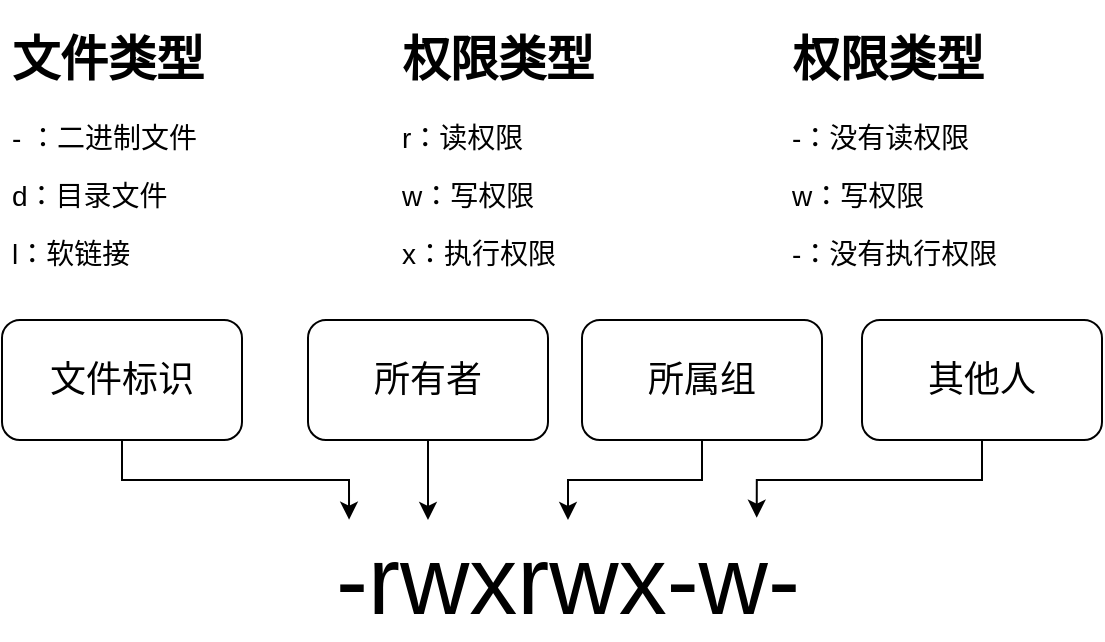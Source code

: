 <mxfile version="11.0.7" type="device"><diagram id="xWNdL6m7jIDKE_xNv398" name="Page-1"><mxGraphModel dx="744" dy="463" grid="1" gridSize="10" guides="1" tooltips="1" connect="1" arrows="1" fold="1" page="1" pageScale="1" pageWidth="827" pageHeight="1169" math="0" shadow="0"><root><mxCell id="0"/><mxCell id="1" parent="0"/><mxCell id="JdPYQ5lffOjlDGtjZ7Uf-10" style="edgeStyle=orthogonalEdgeStyle;rounded=0;orthogonalLoop=1;jettySize=auto;html=1;exitX=0.5;exitY=1;exitDx=0;exitDy=0;entryX=0.109;entryY=-0.003;entryDx=0;entryDy=0;entryPerimeter=0;strokeWidth=1;" edge="1" parent="1" source="JdPYQ5lffOjlDGtjZ7Uf-1" target="JdPYQ5lffOjlDGtjZ7Uf-3"><mxGeometry relative="1" as="geometry"/></mxCell><mxCell id="JdPYQ5lffOjlDGtjZ7Uf-1" value="&lt;font style=&quot;font-size: 18px&quot;&gt;文件标识&lt;/font&gt;" style="rounded=1;whiteSpace=wrap;html=1;gradientColor=none;" vertex="1" parent="1"><mxGeometry x="70" y="300" width="120" height="60" as="geometry"/></mxCell><mxCell id="JdPYQ5lffOjlDGtjZ7Uf-15" style="edgeStyle=orthogonalEdgeStyle;rounded=0;orthogonalLoop=1;jettySize=auto;html=1;exitX=0.5;exitY=1;exitDx=0;exitDy=0;entryX=0.25;entryY=0;entryDx=0;entryDy=0;" edge="1" parent="1" source="JdPYQ5lffOjlDGtjZ7Uf-4" target="JdPYQ5lffOjlDGtjZ7Uf-3"><mxGeometry relative="1" as="geometry"/></mxCell><mxCell id="JdPYQ5lffOjlDGtjZ7Uf-4" value="&lt;font style=&quot;font-size: 18px&quot;&gt;所有者&lt;/font&gt;" style="rounded=1;whiteSpace=wrap;html=1;" vertex="1" parent="1"><mxGeometry x="223" y="300" width="120" height="60" as="geometry"/></mxCell><mxCell id="JdPYQ5lffOjlDGtjZ7Uf-3" value="&lt;font style=&quot;font-size: 48px&quot;&gt;-rwxrwx-w-&lt;/font&gt;" style="text;html=1;strokeColor=none;fillColor=none;align=center;verticalAlign=middle;whiteSpace=wrap;rounded=0;" vertex="1" parent="1"><mxGeometry x="213" y="400" width="280" height="60" as="geometry"/></mxCell><mxCell id="JdPYQ5lffOjlDGtjZ7Uf-13" style="edgeStyle=orthogonalEdgeStyle;rounded=0;orthogonalLoop=1;jettySize=auto;html=1;exitX=0.5;exitY=1;exitDx=0;exitDy=0;entryX=0.5;entryY=0;entryDx=0;entryDy=0;" edge="1" parent="1" source="JdPYQ5lffOjlDGtjZ7Uf-6" target="JdPYQ5lffOjlDGtjZ7Uf-3"><mxGeometry relative="1" as="geometry"/></mxCell><mxCell id="JdPYQ5lffOjlDGtjZ7Uf-6" value="&lt;span style=&quot;font-size: 18px&quot;&gt;所属组&lt;/span&gt;" style="rounded=1;whiteSpace=wrap;html=1;" vertex="1" parent="1"><mxGeometry x="360" y="300" width="120" height="60" as="geometry"/></mxCell><mxCell id="JdPYQ5lffOjlDGtjZ7Uf-14" style="edgeStyle=orthogonalEdgeStyle;rounded=0;orthogonalLoop=1;jettySize=auto;html=1;exitX=0.5;exitY=1;exitDx=0;exitDy=0;entryX=0.837;entryY=-0.019;entryDx=0;entryDy=0;entryPerimeter=0;" edge="1" parent="1" source="JdPYQ5lffOjlDGtjZ7Uf-7" target="JdPYQ5lffOjlDGtjZ7Uf-3"><mxGeometry relative="1" as="geometry"/></mxCell><mxCell id="JdPYQ5lffOjlDGtjZ7Uf-7" value="&lt;font style=&quot;font-size: 18px&quot;&gt;其他人&lt;/font&gt;" style="rounded=1;whiteSpace=wrap;html=1;" vertex="1" parent="1"><mxGeometry x="500" y="300" width="120" height="60" as="geometry"/></mxCell><mxCell id="JdPYQ5lffOjlDGtjZ7Uf-19" value="&lt;h1&gt;文件类型&lt;/h1&gt;&lt;p&gt;&lt;font style=&quot;font-size: 14px&quot;&gt;- ：二进制文件&lt;/font&gt;&lt;/p&gt;&lt;p&gt;&lt;font style=&quot;font-size: 14px&quot;&gt;d：目录文件&lt;/font&gt;&lt;/p&gt;&lt;p&gt;&lt;font style=&quot;font-size: 14px&quot;&gt;l：软链接&lt;/font&gt;&lt;/p&gt;" style="text;html=1;strokeColor=none;fillColor=none;spacing=5;spacingTop=-20;whiteSpace=wrap;overflow=hidden;rounded=0;fontFamily=Helvetica;align=left;verticalAlign=top;" vertex="1" parent="1"><mxGeometry x="70" y="150" width="120" height="130" as="geometry"/></mxCell><mxCell id="JdPYQ5lffOjlDGtjZ7Uf-20" value="&lt;h1&gt;权限类型&lt;/h1&gt;&lt;p&gt;&lt;font style=&quot;font-size: 14px&quot;&gt;r：读权限&lt;/font&gt;&lt;/p&gt;&lt;p&gt;&lt;font style=&quot;font-size: 14px&quot;&gt;w：写权限&lt;/font&gt;&lt;/p&gt;&lt;p&gt;&lt;font style=&quot;font-size: 14px&quot;&gt;x：执行权限&lt;/font&gt;&lt;/p&gt;" style="text;html=1;strokeColor=none;fillColor=none;spacing=5;spacingTop=-20;whiteSpace=wrap;overflow=hidden;rounded=0;" vertex="1" parent="1"><mxGeometry x="265" y="150" width="120" height="130" as="geometry"/></mxCell><mxCell id="JdPYQ5lffOjlDGtjZ7Uf-24" value="&lt;h1&gt;权限类型&lt;/h1&gt;&lt;p&gt;&lt;font style=&quot;font-size: 14px&quot;&gt;-：没有读权限&lt;/font&gt;&lt;/p&gt;&lt;p&gt;&lt;font style=&quot;font-size: 14px&quot;&gt;w：写权限&lt;/font&gt;&lt;/p&gt;&lt;p&gt;&lt;font style=&quot;font-size: 14px&quot;&gt;-：没有执行权限&lt;/font&gt;&lt;/p&gt;" style="text;html=1;strokeColor=none;fillColor=none;spacing=5;spacingTop=-20;whiteSpace=wrap;overflow=hidden;rounded=0;" vertex="1" parent="1"><mxGeometry x="460" y="150" width="120" height="130" as="geometry"/></mxCell></root></mxGraphModel></diagram></mxfile>